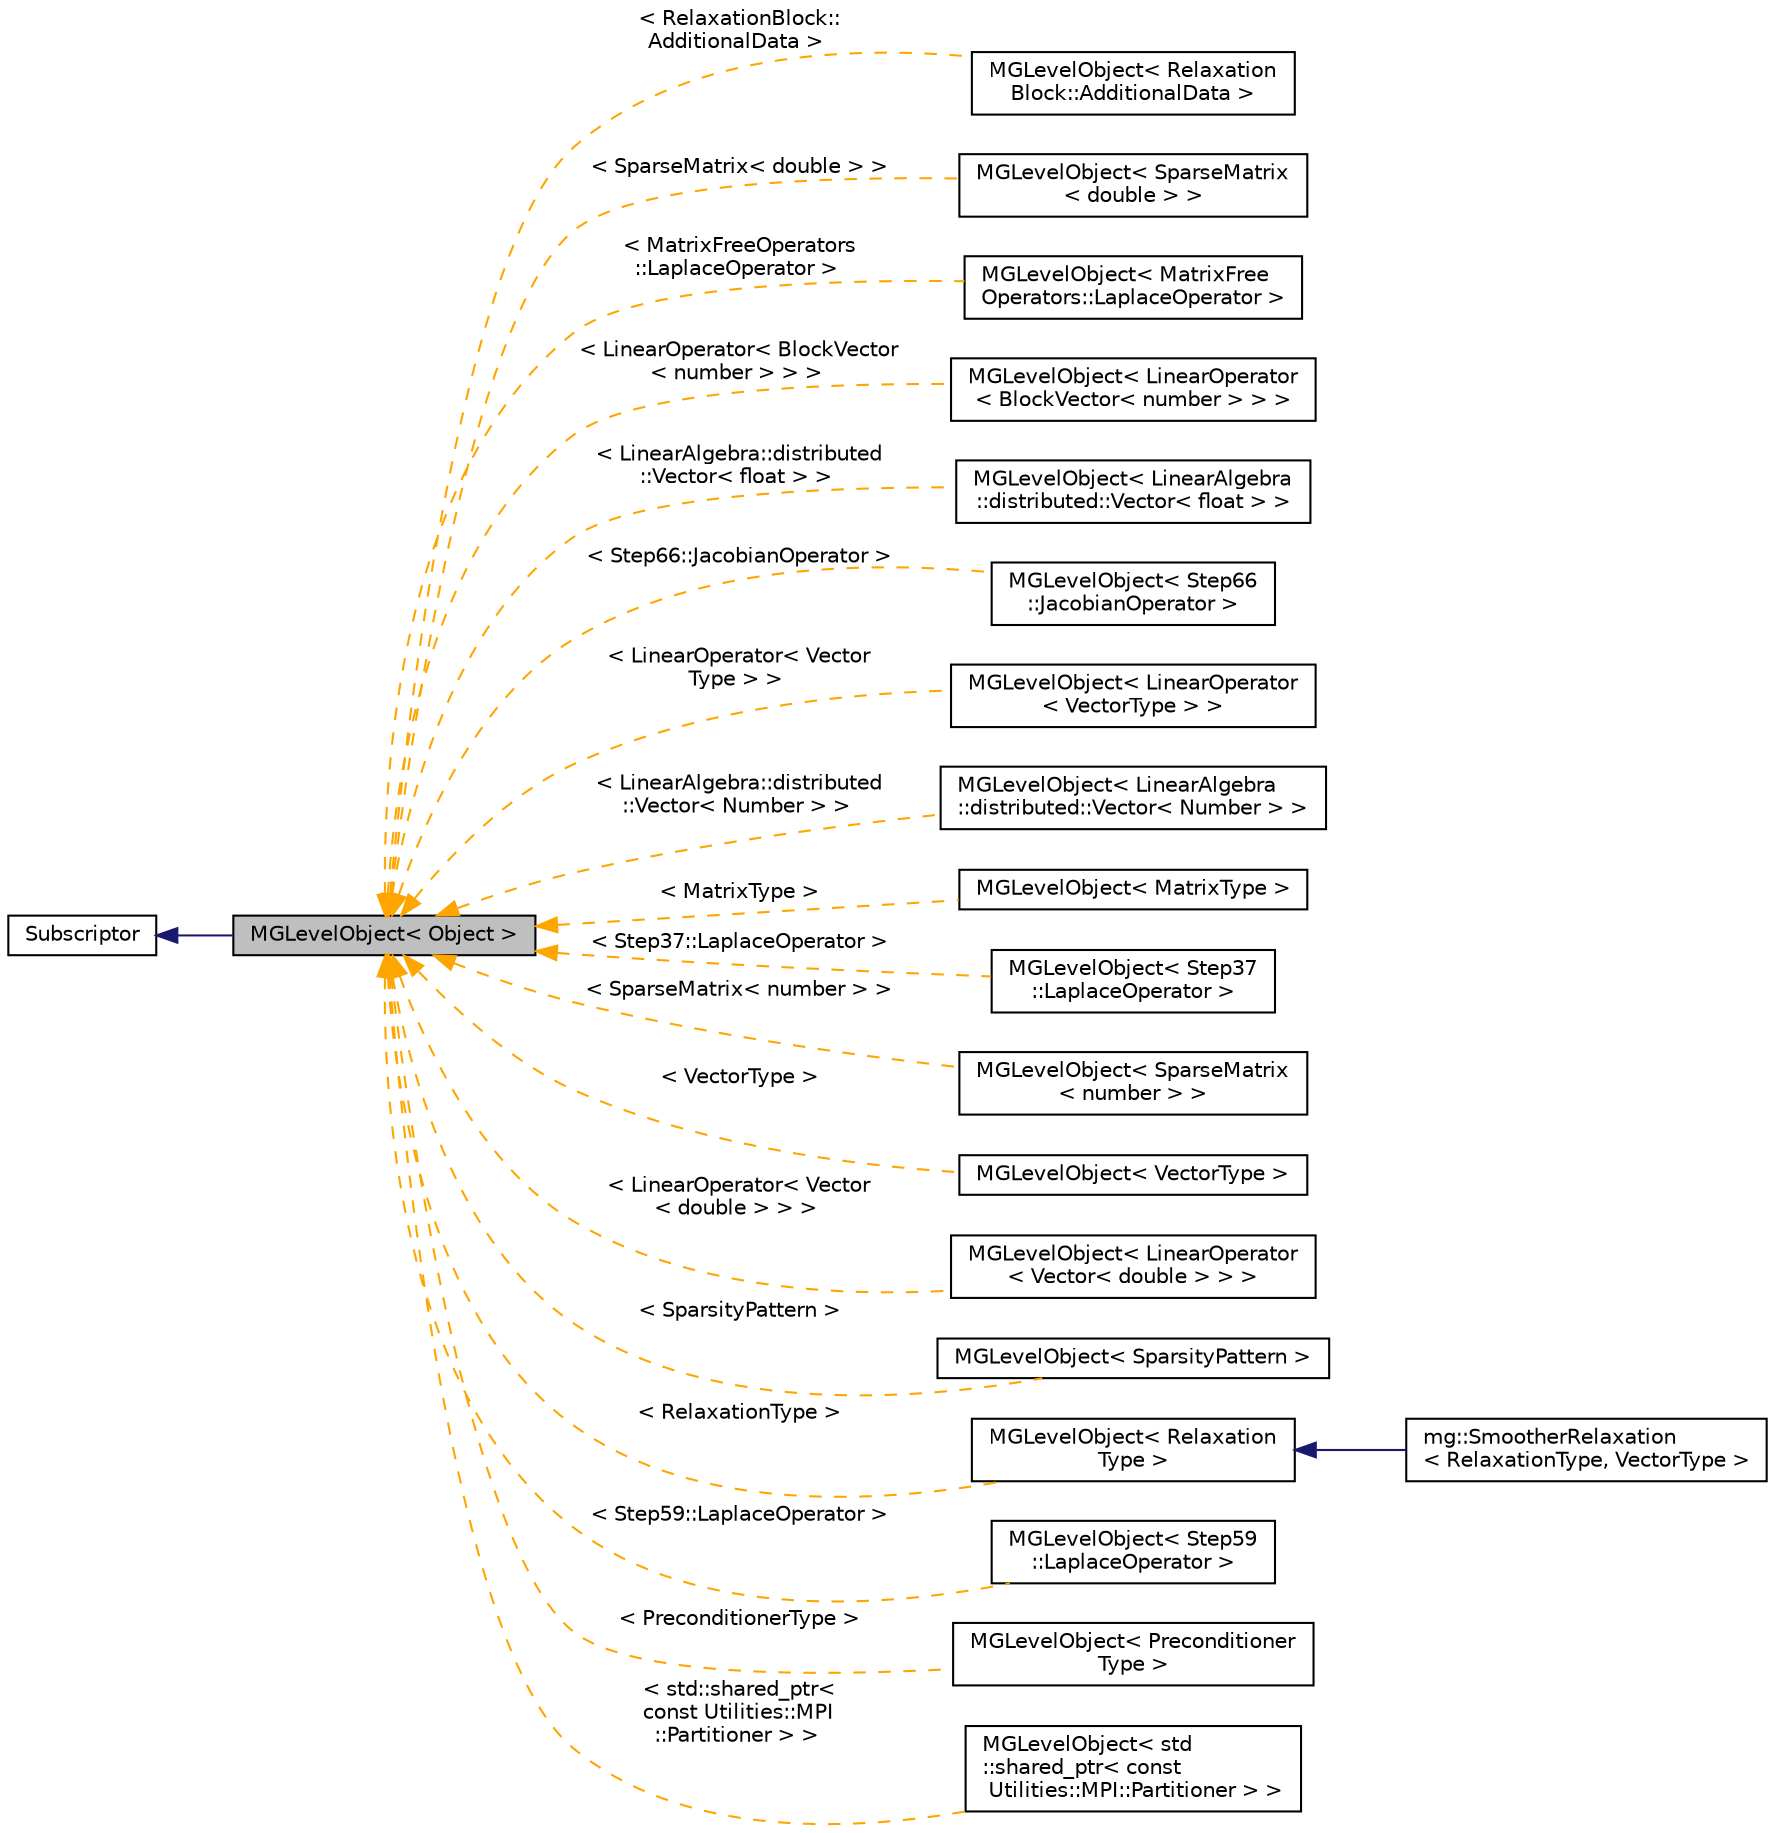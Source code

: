 digraph "MGLevelObject&lt; Object &gt;"
{
 // LATEX_PDF_SIZE
  edge [fontname="Helvetica",fontsize="10",labelfontname="Helvetica",labelfontsize="10"];
  node [fontname="Helvetica",fontsize="10",shape=record];
  rankdir="LR";
  Node1 [label="MGLevelObject\< Object \>",height=0.2,width=0.4,color="black", fillcolor="grey75", style="filled", fontcolor="black",tooltip=" "];
  Node2 -> Node1 [dir="back",color="midnightblue",fontsize="10",style="solid",fontname="Helvetica"];
  Node2 [label="Subscriptor",height=0.2,width=0.4,color="black", fillcolor="white", style="filled",URL="$classSubscriptor.html",tooltip=" "];
  Node1 -> Node3 [dir="back",color="orange",fontsize="10",style="dashed",label=" \< RelaxationBlock::\lAdditionalData \>" ,fontname="Helvetica"];
  Node3 [label="MGLevelObject\< Relaxation\lBlock::AdditionalData \>",height=0.2,width=0.4,color="black", fillcolor="white", style="filled",URL="$classMGLevelObject.html",tooltip=" "];
  Node1 -> Node4 [dir="back",color="orange",fontsize="10",style="dashed",label=" \< SparseMatrix\< double \> \>" ,fontname="Helvetica"];
  Node4 [label="MGLevelObject\< SparseMatrix\l\< double \> \>",height=0.2,width=0.4,color="black", fillcolor="white", style="filled",URL="$classMGLevelObject.html",tooltip=" "];
  Node1 -> Node5 [dir="back",color="orange",fontsize="10",style="dashed",label=" \< MatrixFreeOperators\l::LaplaceOperator \>" ,fontname="Helvetica"];
  Node5 [label="MGLevelObject\< MatrixFree\lOperators::LaplaceOperator \>",height=0.2,width=0.4,color="black", fillcolor="white", style="filled",URL="$classMGLevelObject.html",tooltip=" "];
  Node1 -> Node6 [dir="back",color="orange",fontsize="10",style="dashed",label=" \< LinearOperator\< BlockVector\l\< number \> \> \>" ,fontname="Helvetica"];
  Node6 [label="MGLevelObject\< LinearOperator\l\< BlockVector\< number \> \> \>",height=0.2,width=0.4,color="black", fillcolor="white", style="filled",URL="$classMGLevelObject.html",tooltip=" "];
  Node1 -> Node7 [dir="back",color="orange",fontsize="10",style="dashed",label=" \< LinearAlgebra::distributed\l::Vector\< float \> \>" ,fontname="Helvetica"];
  Node7 [label="MGLevelObject\< LinearAlgebra\l::distributed::Vector\< float \> \>",height=0.2,width=0.4,color="black", fillcolor="white", style="filled",URL="$classMGLevelObject.html",tooltip=" "];
  Node1 -> Node8 [dir="back",color="orange",fontsize="10",style="dashed",label=" \< Step66::JacobianOperator \>" ,fontname="Helvetica"];
  Node8 [label="MGLevelObject\< Step66\l::JacobianOperator \>",height=0.2,width=0.4,color="black", fillcolor="white", style="filled",URL="$classMGLevelObject.html",tooltip=" "];
  Node1 -> Node9 [dir="back",color="orange",fontsize="10",style="dashed",label=" \< LinearOperator\< Vector\lType \> \>" ,fontname="Helvetica"];
  Node9 [label="MGLevelObject\< LinearOperator\l\< VectorType \> \>",height=0.2,width=0.4,color="black", fillcolor="white", style="filled",URL="$classMGLevelObject.html",tooltip=" "];
  Node1 -> Node10 [dir="back",color="orange",fontsize="10",style="dashed",label=" \< LinearAlgebra::distributed\l::Vector\< Number \> \>" ,fontname="Helvetica"];
  Node10 [label="MGLevelObject\< LinearAlgebra\l::distributed::Vector\< Number \> \>",height=0.2,width=0.4,color="black", fillcolor="white", style="filled",URL="$classMGLevelObject.html",tooltip=" "];
  Node1 -> Node11 [dir="back",color="orange",fontsize="10",style="dashed",label=" \< MatrixType \>" ,fontname="Helvetica"];
  Node11 [label="MGLevelObject\< MatrixType \>",height=0.2,width=0.4,color="black", fillcolor="white", style="filled",URL="$classMGLevelObject.html",tooltip=" "];
  Node1 -> Node12 [dir="back",color="orange",fontsize="10",style="dashed",label=" \< Step37::LaplaceOperator \>" ,fontname="Helvetica"];
  Node12 [label="MGLevelObject\< Step37\l::LaplaceOperator \>",height=0.2,width=0.4,color="black", fillcolor="white", style="filled",URL="$classMGLevelObject.html",tooltip=" "];
  Node1 -> Node13 [dir="back",color="orange",fontsize="10",style="dashed",label=" \< SparseMatrix\< number \> \>" ,fontname="Helvetica"];
  Node13 [label="MGLevelObject\< SparseMatrix\l\< number \> \>",height=0.2,width=0.4,color="black", fillcolor="white", style="filled",URL="$classMGLevelObject.html",tooltip=" "];
  Node1 -> Node14 [dir="back",color="orange",fontsize="10",style="dashed",label=" \< VectorType \>" ,fontname="Helvetica"];
  Node14 [label="MGLevelObject\< VectorType \>",height=0.2,width=0.4,color="black", fillcolor="white", style="filled",URL="$classMGLevelObject.html",tooltip=" "];
  Node1 -> Node15 [dir="back",color="orange",fontsize="10",style="dashed",label=" \< LinearOperator\< Vector\l\< double \> \> \>" ,fontname="Helvetica"];
  Node15 [label="MGLevelObject\< LinearOperator\l\< Vector\< double \> \> \>",height=0.2,width=0.4,color="black", fillcolor="white", style="filled",URL="$classMGLevelObject.html",tooltip=" "];
  Node1 -> Node16 [dir="back",color="orange",fontsize="10",style="dashed",label=" \< SparsityPattern \>" ,fontname="Helvetica"];
  Node16 [label="MGLevelObject\< SparsityPattern \>",height=0.2,width=0.4,color="black", fillcolor="white", style="filled",URL="$classMGLevelObject.html",tooltip=" "];
  Node1 -> Node17 [dir="back",color="orange",fontsize="10",style="dashed",label=" \< RelaxationType \>" ,fontname="Helvetica"];
  Node17 [label="MGLevelObject\< Relaxation\lType \>",height=0.2,width=0.4,color="black", fillcolor="white", style="filled",URL="$classMGLevelObject.html",tooltip=" "];
  Node17 -> Node18 [dir="back",color="midnightblue",fontsize="10",style="solid",fontname="Helvetica"];
  Node18 [label="mg::SmootherRelaxation\l\< RelaxationType, VectorType \>",height=0.2,width=0.4,color="black", fillcolor="white", style="filled",URL="$classmg_1_1SmootherRelaxation.html",tooltip=" "];
  Node1 -> Node19 [dir="back",color="orange",fontsize="10",style="dashed",label=" \< Step59::LaplaceOperator \>" ,fontname="Helvetica"];
  Node19 [label="MGLevelObject\< Step59\l::LaplaceOperator \>",height=0.2,width=0.4,color="black", fillcolor="white", style="filled",URL="$classMGLevelObject.html",tooltip=" "];
  Node1 -> Node20 [dir="back",color="orange",fontsize="10",style="dashed",label=" \< PreconditionerType \>" ,fontname="Helvetica"];
  Node20 [label="MGLevelObject\< Preconditioner\lType \>",height=0.2,width=0.4,color="black", fillcolor="white", style="filled",URL="$classMGLevelObject.html",tooltip=" "];
  Node1 -> Node21 [dir="back",color="orange",fontsize="10",style="dashed",label=" \< std::shared_ptr\<\l const Utilities::MPI\l::Partitioner \> \>" ,fontname="Helvetica"];
  Node21 [label="MGLevelObject\< std\l::shared_ptr\< const\l Utilities::MPI::Partitioner \> \>",height=0.2,width=0.4,color="black", fillcolor="white", style="filled",URL="$classMGLevelObject.html",tooltip=" "];
}
